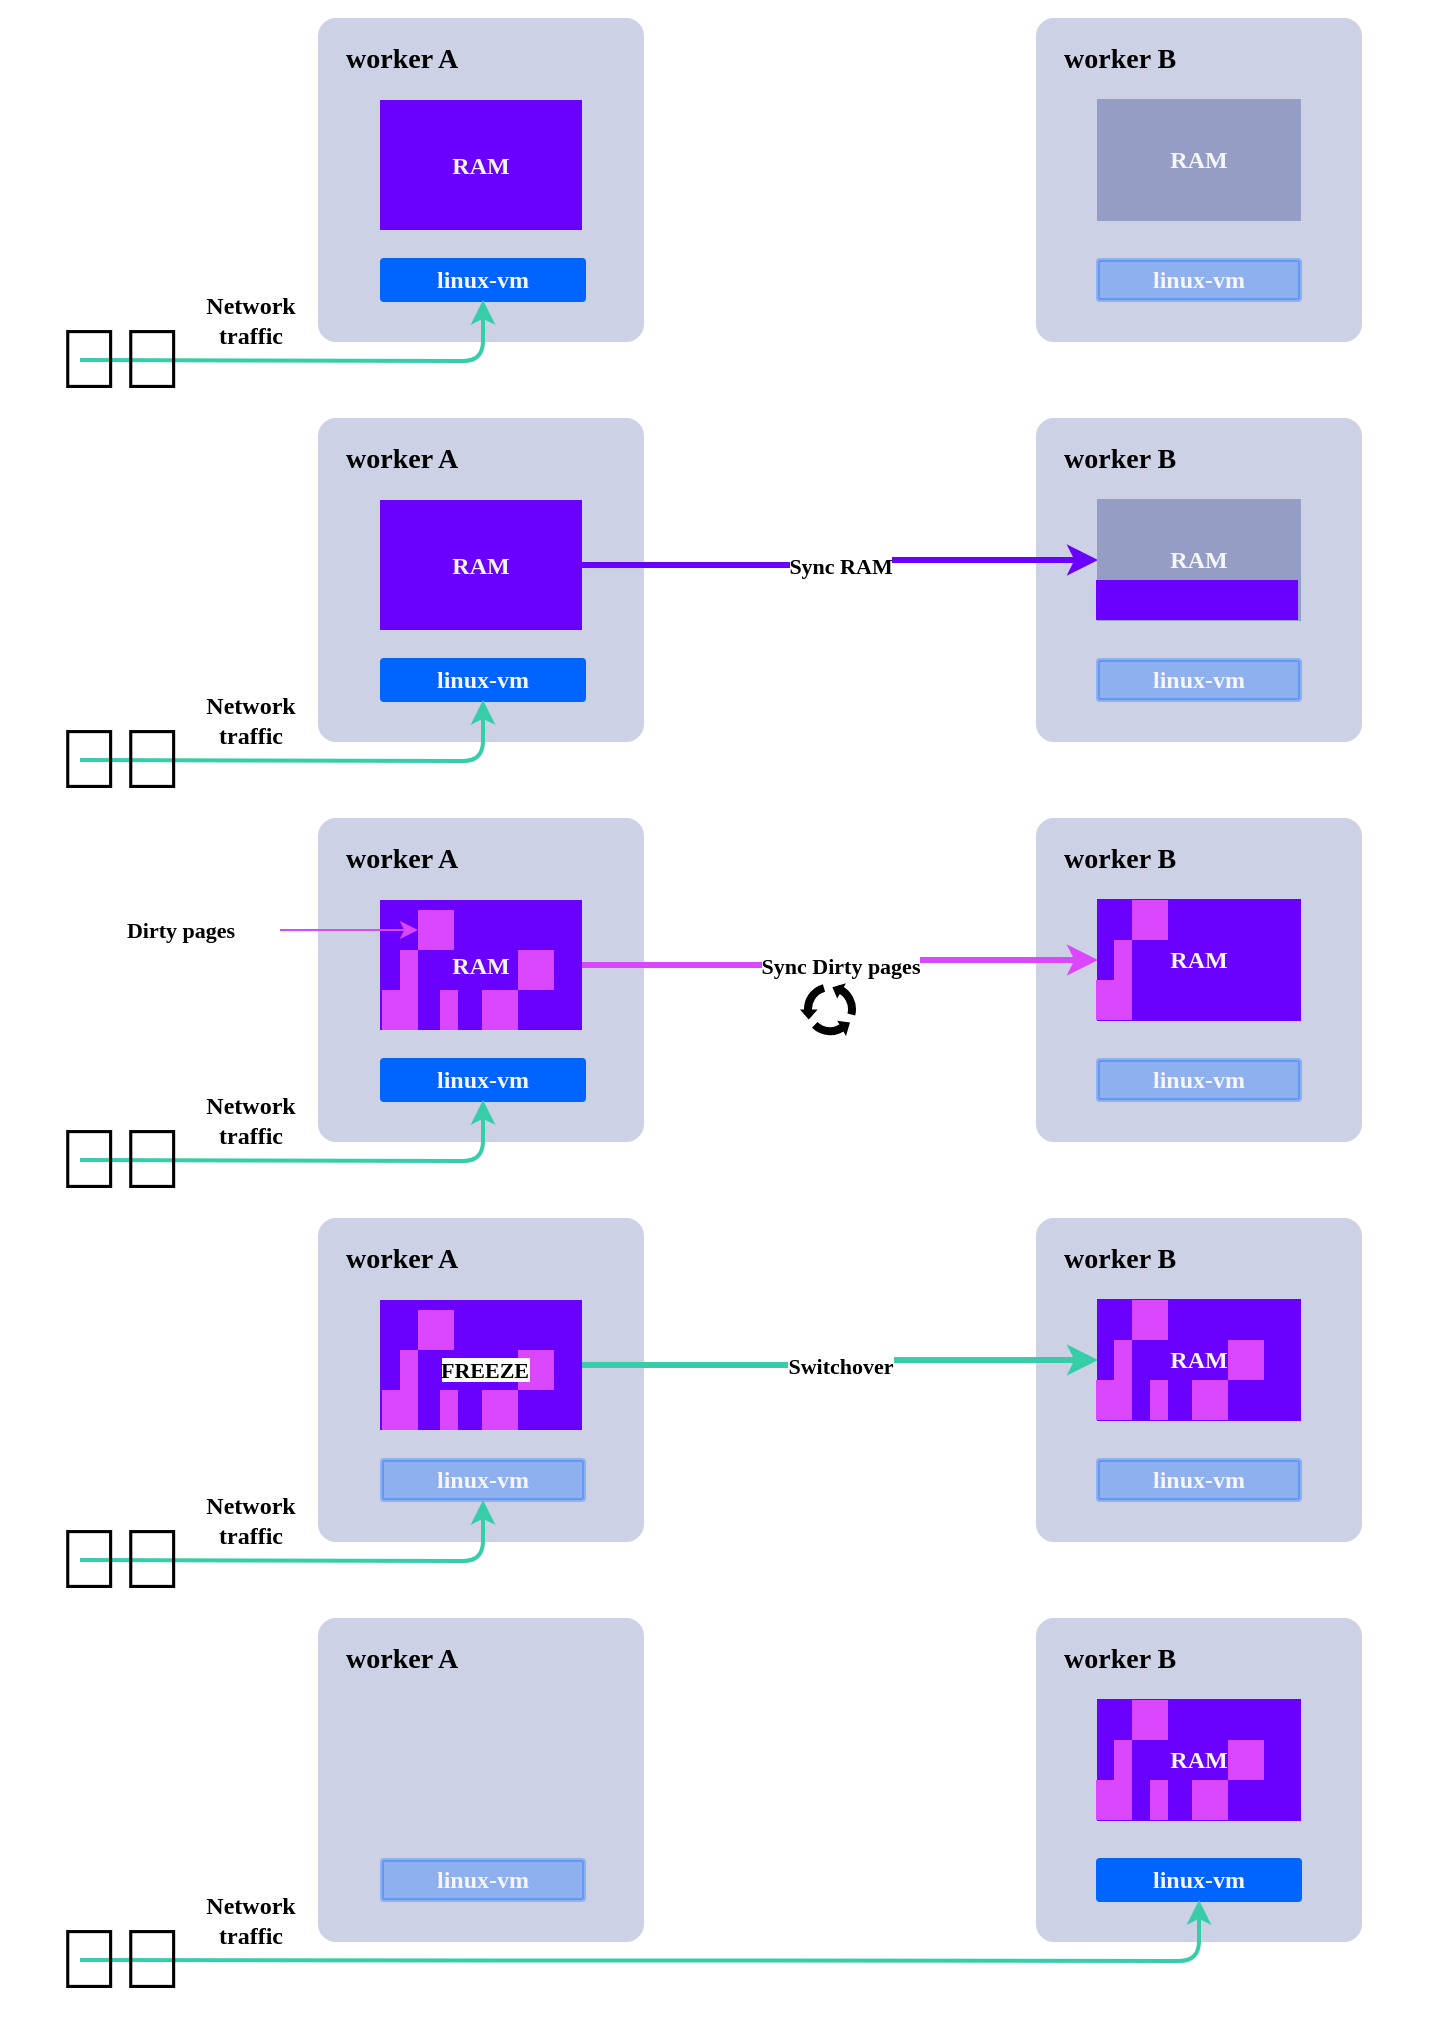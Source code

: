 <mxfile>
    <diagram id="6EXt89o7fHejoy0miyVt" name="Page-1">
        <mxGraphModel dx="927" dy="808" grid="1" gridSize="10" guides="1" tooltips="1" connect="1" arrows="1" fold="1" page="1" pageScale="1" pageWidth="850" pageHeight="1100" math="0" shadow="0">
            <root>
                <mxCell id="0"/>
                <mxCell id="1" parent="0"/>
                <mxCell id="304" value="" style="rounded=0;whiteSpace=wrap;html=1;fontFamily=JetBrains Mono;fontSource=https%3A%2F%2Ffonts.googleapis.com%2Fcss%3Ffamily%3DJetBrains%2BMono;strokeColor=none;" parent="1" vertex="1">
                    <mxGeometry x="80" y="190" width="720" height="1010" as="geometry"/>
                </mxCell>
                <mxCell id="117" value="" style="rounded=1;whiteSpace=wrap;html=1;arcSize=5;strokeWidth=2;fontFamily=JetBrains Mono;fontSource=https%3A%2F%2Ffonts.googleapis.com%2Fcss%3Ffamily%3DJetBrains%2BMono;fillColor=#cdd1e6;strokeColor=#cdd1e6;fontStyle=1" parent="1" vertex="1">
                    <mxGeometry x="240" y="400" width="161" height="160" as="geometry"/>
                </mxCell>
                <mxCell id="118" value="worker A" style="text;html=1;align=left;verticalAlign=middle;whiteSpace=wrap;rounded=0;strokeWidth=2;fontFamily=JetBrains Mono;fontSource=https%3A%2F%2Ffonts.googleapis.com%2Fcss%3Ffamily%3DJetBrains%2BMono;fontSize=14;fontStyle=1;fontColor=default;" parent="1" vertex="1">
                    <mxGeometry x="250.5" y="410" width="79.5" height="20" as="geometry"/>
                </mxCell>
                <mxCell id="120" value="" style="rounded=1;whiteSpace=wrap;html=1;arcSize=5;strokeWidth=2;fontFamily=JetBrains Mono;fontSource=https%3A%2F%2Ffonts.googleapis.com%2Fcss%3Ffamily%3DJetBrains%2BMono;fillColor=#cdd1e6;strokeColor=#cdd1e6;fontStyle=1" parent="1" vertex="1">
                    <mxGeometry x="599" y="400" width="161" height="160" as="geometry"/>
                </mxCell>
                <mxCell id="121" value="worker B" style="text;html=1;align=left;verticalAlign=middle;whiteSpace=wrap;rounded=0;strokeWidth=2;fontFamily=JetBrains Mono;fontSource=https%3A%2F%2Ffonts.googleapis.com%2Fcss%3Ffamily%3DJetBrains%2BMono;fontSize=14;fontStyle=1;fontColor=default;" parent="1" vertex="1">
                    <mxGeometry x="610" y="410" width="70" height="20" as="geometry"/>
                </mxCell>
                <mxCell id="126" style="edgeStyle=orthogonalEdgeStyle;html=1;strokeWidth=3;fillColor=#6a01ff;entryX=0;entryY=0.5;entryDx=0;entryDy=0;fontFamily=JetBrains Mono;fontSource=https%3A%2F%2Ffonts.googleapis.com%2Fcss%3Ffamily%3DJetBrains%2BMono;fontStyle=1;strokeColor=#6a01ff;" parent="1" source="139" target="140" edge="1">
                    <mxGeometry relative="1" as="geometry">
                        <mxPoint x="630" y="515" as="targetPoint"/>
                    </mxGeometry>
                </mxCell>
                <mxCell id="154" value="Sync RAM" style="edgeLabel;html=1;align=center;verticalAlign=middle;resizable=0;points=[];fontFamily=JetBrains Mono;fontColor=none;fontStyle=1" parent="126" vertex="1" connectable="0">
                    <mxGeometry x="-0.1" relative="1" as="geometry">
                        <mxPoint x="12" as="offset"/>
                    </mxGeometry>
                </mxCell>
                <mxCell id="123" value="linux-vm" style="rounded=1;whiteSpace=wrap;html=1;arcSize=5;strokeWidth=2;fontFamily=JetBrains Mono;fontSource=https%3A%2F%2Ffonts.googleapis.com%2Fcss%3Ffamily%3DJetBrains%2BMono;fillColor=#0064ff;fontColor=#f5f5fb;strokeColor=#0064ff;fontStyle=1" parent="1" vertex="1">
                    <mxGeometry x="271" y="520" width="101" height="20" as="geometry"/>
                </mxCell>
                <mxCell id="125" value="linux-vm" style="rounded=1;whiteSpace=wrap;html=1;arcSize=5;strokeWidth=2;fontFamily=JetBrains Mono;fontSource=https%3A%2F%2Ffonts.googleapis.com%2Fcss%3Ffamily%3DJetBrains%2BMono;fillColor=#0064ff;fontColor=#f5f5fb;strokeColor=#0064ff;opacity=30;fontStyle=1" parent="1" vertex="1">
                    <mxGeometry x="629" y="520" width="101" height="20" as="geometry"/>
                </mxCell>
                <mxCell id="139" value="RAM" style="rounded=0;whiteSpace=wrap;html=1;fillColor=#6a01ff;fontColor=#f5f5fb;strokeColor=none;fontFamily=JetBrains Mono;fontSource=https%3A%2F%2Ffonts.googleapis.com%2Fcss%3Ffamily%3DJetBrains%2BMono;fontStyle=1" parent="1" vertex="1">
                    <mxGeometry x="270" y="440" width="101" height="65" as="geometry"/>
                </mxCell>
                <mxCell id="140" value="RAM" style="rounded=0;whiteSpace=wrap;html=1;fillColor=#969dc4;fontColor=#f5f5fb;fontFamily=JetBrains Mono;fontSource=https%3A%2F%2Ffonts.googleapis.com%2Fcss%3Ffamily%3DJetBrains%2BMono;fontStyle=1;strokeColor=#969dc4;" parent="1" vertex="1">
                    <mxGeometry x="629" y="440" width="101" height="60" as="geometry"/>
                </mxCell>
                <mxCell id="173" value="" style="rounded=0;whiteSpace=wrap;html=1;fillColor=#6a01ff;fontColor=#f5f5fb;strokeColor=none;fontFamily=JetBrains Mono;fontSource=https%3A%2F%2Ffonts.googleapis.com%2Fcss%3Ffamily%3DJetBrains%2BMono;fontStyle=1" parent="1" vertex="1">
                    <mxGeometry x="628" y="480" width="101" height="20" as="geometry"/>
                </mxCell>
                <mxCell id="177" style="edgeStyle=orthogonalEdgeStyle;html=1;entryX=0.5;entryY=1;entryDx=0;entryDy=0;strokeWidth=2;fillColor=#38cda9;strokeColor=#38cda9;" parent="1" target="123" edge="1">
                    <mxGeometry relative="1" as="geometry">
                        <mxPoint x="120" y="570" as="sourcePoint"/>
                    </mxGeometry>
                </mxCell>
                <mxCell id="179" value="Network &lt;br&gt;traffic" style="text;html=1;align=center;verticalAlign=middle;resizable=0;points=[];autosize=1;strokeColor=none;fillColor=none;fontFamily=JetBrains Mono;fontSource=https%3A%2F%2Ffonts.googleapis.com%2Fcss%3Ffamily%3DJetBrains%2BMono;fontStyle=1" parent="1" vertex="1">
                    <mxGeometry x="170" y="530" width="70" height="40" as="geometry"/>
                </mxCell>
                <mxCell id="182" value="&lt;font style=&quot;font-size: 42px;&quot;&gt;🧑‍💻&lt;/font&gt;" style="text;html=1;align=center;verticalAlign=middle;resizable=0;points=[];autosize=1;strokeColor=none;fillColor=none;fontStyle=1" parent="1" vertex="1">
                    <mxGeometry x="100" y="540" width="80" height="60" as="geometry"/>
                </mxCell>
                <mxCell id="183" value="" style="rounded=1;whiteSpace=wrap;html=1;arcSize=5;strokeWidth=2;fontFamily=JetBrains Mono;fontSource=https%3A%2F%2Ffonts.googleapis.com%2Fcss%3Ffamily%3DJetBrains%2BMono;fillColor=#cdd1e6;strokeColor=#cdd1e6;fontStyle=1" parent="1" vertex="1">
                    <mxGeometry x="240" y="600" width="161" height="160" as="geometry"/>
                </mxCell>
                <mxCell id="184" value="worker A" style="text;html=1;align=left;verticalAlign=middle;whiteSpace=wrap;rounded=0;strokeWidth=2;fontFamily=JetBrains Mono;fontSource=https%3A%2F%2Ffonts.googleapis.com%2Fcss%3Ffamily%3DJetBrains%2BMono;fontSize=14;fontStyle=1;fontColor=default;" parent="1" vertex="1">
                    <mxGeometry x="250.5" y="610" width="79.5" height="20" as="geometry"/>
                </mxCell>
                <mxCell id="185" value="" style="rounded=1;whiteSpace=wrap;html=1;arcSize=5;strokeWidth=2;fontFamily=JetBrains Mono;fontSource=https%3A%2F%2Ffonts.googleapis.com%2Fcss%3Ffamily%3DJetBrains%2BMono;fillColor=#cdd1e6;strokeColor=#cdd1e6;fontStyle=1" parent="1" vertex="1">
                    <mxGeometry x="599" y="600" width="161" height="160" as="geometry"/>
                </mxCell>
                <mxCell id="186" value="worker B" style="text;html=1;align=left;verticalAlign=middle;whiteSpace=wrap;rounded=0;strokeWidth=2;fontFamily=JetBrains Mono;fontSource=https%3A%2F%2Ffonts.googleapis.com%2Fcss%3Ffamily%3DJetBrains%2BMono;fontSize=14;fontStyle=1;fontColor=default;" parent="1" vertex="1">
                    <mxGeometry x="610" y="610" width="70" height="20" as="geometry"/>
                </mxCell>
                <mxCell id="187" style="edgeStyle=orthogonalEdgeStyle;html=1;strokeWidth=3;fillColor=#da47ff;entryX=0;entryY=0.5;entryDx=0;entryDy=0;fontFamily=JetBrains Mono;fontSource=https%3A%2F%2Ffonts.googleapis.com%2Fcss%3Ffamily%3DJetBrains%2BMono;fontStyle=1;strokeColor=#da47ff;" parent="1" source="191" target="192" edge="1">
                    <mxGeometry relative="1" as="geometry">
                        <mxPoint x="630" y="715" as="targetPoint"/>
                    </mxGeometry>
                </mxCell>
                <mxCell id="188" value="Sync Dirty pages" style="edgeLabel;html=1;align=center;verticalAlign=middle;resizable=0;points=[];fontFamily=JetBrains Mono;fontColor=none;fontStyle=1" parent="187" vertex="1" connectable="0">
                    <mxGeometry x="-0.1" relative="1" as="geometry">
                        <mxPoint x="12" as="offset"/>
                    </mxGeometry>
                </mxCell>
                <mxCell id="189" value="linux-vm" style="rounded=1;whiteSpace=wrap;html=1;arcSize=5;strokeWidth=2;fontFamily=JetBrains Mono;fontSource=https%3A%2F%2Ffonts.googleapis.com%2Fcss%3Ffamily%3DJetBrains%2BMono;fillColor=#0064ff;fontColor=#f5f5fb;strokeColor=#0064ff;fontStyle=1" parent="1" vertex="1">
                    <mxGeometry x="271" y="720" width="101" height="20" as="geometry"/>
                </mxCell>
                <mxCell id="190" value="linux-vm" style="rounded=1;whiteSpace=wrap;html=1;arcSize=5;strokeWidth=2;fontFamily=JetBrains Mono;fontSource=https%3A%2F%2Ffonts.googleapis.com%2Fcss%3Ffamily%3DJetBrains%2BMono;fillColor=#0064ff;fontColor=#f5f5fb;strokeColor=#0064ff;opacity=30;fontStyle=1" parent="1" vertex="1">
                    <mxGeometry x="629" y="720" width="101" height="20" as="geometry"/>
                </mxCell>
                <mxCell id="191" value="RAM" style="rounded=0;whiteSpace=wrap;html=1;fillColor=#6a01ff;fontColor=#f5f5fb;strokeColor=none;fontFamily=JetBrains Mono;fontSource=https%3A%2F%2Ffonts.googleapis.com%2Fcss%3Ffamily%3DJetBrains%2BMono;fontStyle=1" parent="1" vertex="1">
                    <mxGeometry x="270" y="640" width="101" height="65" as="geometry"/>
                </mxCell>
                <mxCell id="192" value="RAM" style="rounded=0;whiteSpace=wrap;html=1;fillColor=#6a01ff;fontColor=#f5f5fb;fontFamily=JetBrains Mono;fontSource=https%3A%2F%2Ffonts.googleapis.com%2Fcss%3Ffamily%3DJetBrains%2BMono;fontStyle=1;strokeColor=#6a01ff;" parent="1" vertex="1">
                    <mxGeometry x="629" y="640" width="101" height="60" as="geometry"/>
                </mxCell>
                <mxCell id="194" style="edgeStyle=orthogonalEdgeStyle;html=1;entryX=0.5;entryY=1;entryDx=0;entryDy=0;strokeWidth=2;fillColor=#38cda9;strokeColor=#38cda9;" parent="1" target="189" edge="1">
                    <mxGeometry relative="1" as="geometry">
                        <mxPoint x="120" y="770" as="sourcePoint"/>
                    </mxGeometry>
                </mxCell>
                <mxCell id="195" value="Network &lt;br&gt;traffic" style="text;html=1;align=center;verticalAlign=middle;resizable=0;points=[];autosize=1;strokeColor=none;fillColor=none;fontFamily=JetBrains Mono;fontSource=https%3A%2F%2Ffonts.googleapis.com%2Fcss%3Ffamily%3DJetBrains%2BMono;fontStyle=1" parent="1" vertex="1">
                    <mxGeometry x="170" y="730" width="70" height="40" as="geometry"/>
                </mxCell>
                <mxCell id="196" value="&lt;font style=&quot;font-size: 42px;&quot;&gt;🧑‍💻&lt;/font&gt;" style="text;html=1;align=center;verticalAlign=middle;resizable=0;points=[];autosize=1;strokeColor=none;fillColor=none;fontStyle=1" parent="1" vertex="1">
                    <mxGeometry x="100" y="740" width="80" height="60" as="geometry"/>
                </mxCell>
                <mxCell id="205" value="" style="rounded=0;whiteSpace=wrap;html=1;fillColor=#da47ff;fontColor=#f5f5fb;strokeColor=none;fontFamily=JetBrains Mono;fontSource=https%3A%2F%2Ffonts.googleapis.com%2Fcss%3Ffamily%3DJetBrains%2BMono;fontStyle=1" parent="1" vertex="1">
                    <mxGeometry x="271" y="685" width="9" height="20" as="geometry"/>
                </mxCell>
                <mxCell id="206" value="" style="rounded=0;whiteSpace=wrap;html=1;fillColor=#da47ff;fontColor=#f5f5fb;strokeColor=none;fontFamily=JetBrains Mono;fontSource=https%3A%2F%2Ffonts.googleapis.com%2Fcss%3Ffamily%3DJetBrains%2BMono;fontStyle=1" parent="1" vertex="1">
                    <mxGeometry x="280" y="685" width="9" height="20" as="geometry"/>
                </mxCell>
                <mxCell id="207" value="" style="rounded=0;whiteSpace=wrap;html=1;fillColor=#da47ff;fontColor=#f5f5fb;strokeColor=none;fontFamily=JetBrains Mono;fontSource=https%3A%2F%2Ffonts.googleapis.com%2Fcss%3Ffamily%3DJetBrains%2BMono;fontStyle=1" parent="1" vertex="1">
                    <mxGeometry x="300" y="685" width="9" height="20" as="geometry"/>
                </mxCell>
                <mxCell id="208" value="" style="rounded=0;whiteSpace=wrap;html=1;fillColor=#da47ff;fontColor=#f5f5fb;strokeColor=none;fontFamily=JetBrains Mono;fontSource=https%3A%2F%2Ffonts.googleapis.com%2Fcss%3Ffamily%3DJetBrains%2BMono;fontStyle=1" parent="1" vertex="1">
                    <mxGeometry x="321" y="685" width="9" height="20" as="geometry"/>
                </mxCell>
                <mxCell id="209" value="" style="rounded=0;whiteSpace=wrap;html=1;fillColor=#da47ff;fontColor=#f5f5fb;strokeColor=none;fontFamily=JetBrains Mono;fontSource=https%3A%2F%2Ffonts.googleapis.com%2Fcss%3Ffamily%3DJetBrains%2BMono;fontStyle=1" parent="1" vertex="1">
                    <mxGeometry x="330" y="685" width="9" height="20" as="geometry"/>
                </mxCell>
                <mxCell id="210" value="" style="rounded=0;whiteSpace=wrap;html=1;fillColor=#da47ff;fontColor=#f5f5fb;strokeColor=none;fontFamily=JetBrains Mono;fontSource=https%3A%2F%2Ffonts.googleapis.com%2Fcss%3Ffamily%3DJetBrains%2BMono;fontStyle=1" parent="1" vertex="1">
                    <mxGeometry x="339" y="665" width="9" height="20" as="geometry"/>
                </mxCell>
                <mxCell id="211" value="" style="rounded=0;whiteSpace=wrap;html=1;fillColor=#da47ff;fontColor=#f5f5fb;strokeColor=none;fontFamily=JetBrains Mono;fontSource=https%3A%2F%2Ffonts.googleapis.com%2Fcss%3Ffamily%3DJetBrains%2BMono;fontStyle=1" parent="1" vertex="1">
                    <mxGeometry x="348" y="665" width="9" height="20" as="geometry"/>
                </mxCell>
                <mxCell id="212" value="" style="rounded=0;whiteSpace=wrap;html=1;fillColor=#da47ff;fontColor=#f5f5fb;strokeColor=none;fontFamily=JetBrains Mono;fontSource=https%3A%2F%2Ffonts.googleapis.com%2Fcss%3Ffamily%3DJetBrains%2BMono;fontStyle=1" parent="1" vertex="1">
                    <mxGeometry x="280" y="665" width="9" height="20" as="geometry"/>
                </mxCell>
                <mxCell id="213" value="" style="rounded=0;whiteSpace=wrap;html=1;fillColor=#da47ff;fontColor=#f5f5fb;strokeColor=none;fontFamily=JetBrains Mono;fontSource=https%3A%2F%2Ffonts.googleapis.com%2Fcss%3Ffamily%3DJetBrains%2BMono;fontStyle=1" parent="1" vertex="1">
                    <mxGeometry x="289" y="645" width="9" height="20" as="geometry"/>
                </mxCell>
                <mxCell id="214" value="" style="rounded=0;whiteSpace=wrap;html=1;fillColor=#da47ff;fontColor=#f5f5fb;strokeColor=none;fontFamily=JetBrains Mono;fontSource=https%3A%2F%2Ffonts.googleapis.com%2Fcss%3Ffamily%3DJetBrains%2BMono;fontStyle=1" parent="1" vertex="1">
                    <mxGeometry x="298" y="645" width="9" height="20" as="geometry"/>
                </mxCell>
                <mxCell id="215" value="" style="rounded=0;whiteSpace=wrap;html=1;fillColor=#da47ff;fontColor=#f5f5fb;strokeColor=none;fontFamily=JetBrains Mono;fontSource=https%3A%2F%2Ffonts.googleapis.com%2Fcss%3Ffamily%3DJetBrains%2BMono;fontStyle=1" parent="1" vertex="1">
                    <mxGeometry x="628" y="680" width="9" height="20" as="geometry"/>
                </mxCell>
                <mxCell id="216" value="" style="rounded=0;whiteSpace=wrap;html=1;fillColor=#da47ff;fontColor=#f5f5fb;strokeColor=none;fontFamily=JetBrains Mono;fontSource=https%3A%2F%2Ffonts.googleapis.com%2Fcss%3Ffamily%3DJetBrains%2BMono;fontStyle=1" parent="1" vertex="1">
                    <mxGeometry x="637" y="680" width="9" height="20" as="geometry"/>
                </mxCell>
                <mxCell id="217" value="" style="rounded=0;whiteSpace=wrap;html=1;fillColor=#da47ff;fontColor=#f5f5fb;strokeColor=none;fontFamily=JetBrains Mono;fontSource=https%3A%2F%2Ffonts.googleapis.com%2Fcss%3Ffamily%3DJetBrains%2BMono;fontStyle=1" parent="1" vertex="1">
                    <mxGeometry x="637" y="660" width="9" height="20" as="geometry"/>
                </mxCell>
                <mxCell id="218" value="" style="rounded=0;whiteSpace=wrap;html=1;fillColor=#da47ff;fontColor=#f5f5fb;strokeColor=none;fontFamily=JetBrains Mono;fontSource=https%3A%2F%2Ffonts.googleapis.com%2Fcss%3Ffamily%3DJetBrains%2BMono;fontStyle=1" parent="1" vertex="1">
                    <mxGeometry x="646" y="640" width="9" height="20" as="geometry"/>
                </mxCell>
                <mxCell id="219" value="" style="rounded=0;whiteSpace=wrap;html=1;fillColor=#da47ff;fontColor=#f5f5fb;strokeColor=none;fontFamily=JetBrains Mono;fontSource=https%3A%2F%2Ffonts.googleapis.com%2Fcss%3Ffamily%3DJetBrains%2BMono;fontStyle=1" parent="1" vertex="1">
                    <mxGeometry x="655" y="640" width="9" height="20" as="geometry"/>
                </mxCell>
                <mxCell id="220" value="" style="shape=image;verticalLabelPosition=bottom;labelBackgroundColor=default;verticalAlign=top;aspect=fixed;imageAspect=0;image=data:image/svg+xml,PHN2ZyB4bWxucz0iaHR0cDovL3d3dy53My5vcmcvMjAwMC9zdmciIGhlaWdodD0iMTUiIHdpZHRoPSIxNSIgdmlld0JveD0iMCAwIDE1IDE1Ij4KPHBhdGggZD0ibTYsMmE1LjUsNS41IDAgMSwwIDMsMCIgc3Ryb2tlLWRhc2hhcnJheT0iOCwzLjUiIHN0cm9rZS13aWR0aD0iMiIgc3Ryb2tlPSIjMDAwIiBmaWxsPSJub25lIi8+CjxwYXRoIGQ9Im0wLDcuNGg0LjRsLTIuMiwyLjVNOS4zLDQuNmwyLjItMy44LTMuNCwxTTkuMywxMC4ybDIuMiwzLjggMS0zLjQiLz4KPC9zdmc+;fontFamily=JetBrains Mono;fontSource=https%3A%2F%2Ffonts.googleapis.com%2Fcss%3Ffamily%3DJetBrains%2BMono;" parent="1" vertex="1">
                    <mxGeometry x="480" y="680" width="30" height="30" as="geometry"/>
                </mxCell>
                <mxCell id="221" value="" style="rounded=1;whiteSpace=wrap;html=1;arcSize=5;strokeWidth=2;fontFamily=JetBrains Mono;fontSource=https%3A%2F%2Ffonts.googleapis.com%2Fcss%3Ffamily%3DJetBrains%2BMono;fillColor=#cdd1e6;strokeColor=#cdd1e6;fontStyle=1" parent="1" vertex="1">
                    <mxGeometry x="240" y="200" width="161" height="160" as="geometry"/>
                </mxCell>
                <mxCell id="222" value="worker A" style="text;html=1;align=left;verticalAlign=middle;whiteSpace=wrap;rounded=0;strokeWidth=2;fontFamily=JetBrains Mono;fontSource=https%3A%2F%2Ffonts.googleapis.com%2Fcss%3Ffamily%3DJetBrains%2BMono;fontSize=14;fontStyle=1;fontColor=default;" parent="1" vertex="1">
                    <mxGeometry x="250.5" y="210" width="79.5" height="20" as="geometry"/>
                </mxCell>
                <mxCell id="223" value="" style="rounded=1;whiteSpace=wrap;html=1;arcSize=5;strokeWidth=2;fontFamily=JetBrains Mono;fontSource=https%3A%2F%2Ffonts.googleapis.com%2Fcss%3Ffamily%3DJetBrains%2BMono;fillColor=#cdd1e6;strokeColor=#cdd1e6;fontStyle=1" parent="1" vertex="1">
                    <mxGeometry x="599" y="200" width="161" height="160" as="geometry"/>
                </mxCell>
                <mxCell id="224" value="worker B" style="text;html=1;align=left;verticalAlign=middle;whiteSpace=wrap;rounded=0;strokeWidth=2;fontFamily=JetBrains Mono;fontSource=https%3A%2F%2Ffonts.googleapis.com%2Fcss%3Ffamily%3DJetBrains%2BMono;fontSize=14;fontStyle=1;fontColor=default;" parent="1" vertex="1">
                    <mxGeometry x="610" y="210" width="70" height="20" as="geometry"/>
                </mxCell>
                <mxCell id="227" value="linux-vm" style="rounded=1;whiteSpace=wrap;html=1;arcSize=5;strokeWidth=2;fontFamily=JetBrains Mono;fontSource=https%3A%2F%2Ffonts.googleapis.com%2Fcss%3Ffamily%3DJetBrains%2BMono;fillColor=#0064ff;fontColor=#f5f5fb;strokeColor=#0064ff;fontStyle=1" parent="1" vertex="1">
                    <mxGeometry x="271" y="320" width="101" height="20" as="geometry"/>
                </mxCell>
                <mxCell id="228" value="linux-vm" style="rounded=1;whiteSpace=wrap;html=1;arcSize=5;strokeWidth=2;fontFamily=JetBrains Mono;fontSource=https%3A%2F%2Ffonts.googleapis.com%2Fcss%3Ffamily%3DJetBrains%2BMono;fillColor=#0064ff;fontColor=#f5f5fb;strokeColor=#0064ff;opacity=30;fontStyle=1" parent="1" vertex="1">
                    <mxGeometry x="629" y="320" width="101" height="20" as="geometry"/>
                </mxCell>
                <mxCell id="229" value="RAM" style="rounded=0;whiteSpace=wrap;html=1;fillColor=#6a01ff;fontColor=#f5f5fb;strokeColor=none;fontFamily=JetBrains Mono;fontSource=https%3A%2F%2Ffonts.googleapis.com%2Fcss%3Ffamily%3DJetBrains%2BMono;fontStyle=1" parent="1" vertex="1">
                    <mxGeometry x="270" y="240" width="101" height="65" as="geometry"/>
                </mxCell>
                <mxCell id="230" value="RAM" style="rounded=0;whiteSpace=wrap;html=1;fillColor=#969dc4;fontColor=#f5f5fb;fontFamily=JetBrains Mono;fontSource=https%3A%2F%2Ffonts.googleapis.com%2Fcss%3Ffamily%3DJetBrains%2BMono;fontStyle=1;strokeColor=#969dc4;" parent="1" vertex="1">
                    <mxGeometry x="629" y="240" width="101" height="60" as="geometry"/>
                </mxCell>
                <mxCell id="232" style="edgeStyle=orthogonalEdgeStyle;html=1;entryX=0.5;entryY=1;entryDx=0;entryDy=0;strokeWidth=2;fillColor=#38cda9;strokeColor=#38cda9;" parent="1" target="227" edge="1">
                    <mxGeometry relative="1" as="geometry">
                        <mxPoint x="120" y="370" as="sourcePoint"/>
                    </mxGeometry>
                </mxCell>
                <mxCell id="233" value="Network &lt;br&gt;traffic" style="text;html=1;align=center;verticalAlign=middle;resizable=0;points=[];autosize=1;strokeColor=none;fillColor=none;fontFamily=JetBrains Mono;fontSource=https%3A%2F%2Ffonts.googleapis.com%2Fcss%3Ffamily%3DJetBrains%2BMono;fontStyle=1" parent="1" vertex="1">
                    <mxGeometry x="170" y="330" width="70" height="40" as="geometry"/>
                </mxCell>
                <mxCell id="234" value="&lt;font style=&quot;font-size: 42px;&quot;&gt;🧑‍💻&lt;/font&gt;" style="text;html=1;align=center;verticalAlign=middle;resizable=0;points=[];autosize=1;strokeColor=none;fillColor=none;fontStyle=1" parent="1" vertex="1">
                    <mxGeometry x="100" y="340" width="80" height="60" as="geometry"/>
                </mxCell>
                <mxCell id="235" value="" style="rounded=1;whiteSpace=wrap;html=1;arcSize=5;strokeWidth=2;fontFamily=JetBrains Mono;fontSource=https%3A%2F%2Ffonts.googleapis.com%2Fcss%3Ffamily%3DJetBrains%2BMono;fillColor=#cdd1e6;strokeColor=#cdd1e6;fontStyle=1" parent="1" vertex="1">
                    <mxGeometry x="240" y="800" width="161" height="160" as="geometry"/>
                </mxCell>
                <mxCell id="236" value="worker A" style="text;html=1;align=left;verticalAlign=middle;whiteSpace=wrap;rounded=0;strokeWidth=2;fontFamily=JetBrains Mono;fontSource=https%3A%2F%2Ffonts.googleapis.com%2Fcss%3Ffamily%3DJetBrains%2BMono;fontSize=14;fontStyle=1;fontColor=default;" parent="1" vertex="1">
                    <mxGeometry x="250.5" y="810" width="79.5" height="20" as="geometry"/>
                </mxCell>
                <mxCell id="237" value="" style="rounded=1;whiteSpace=wrap;html=1;arcSize=5;strokeWidth=2;fontFamily=JetBrains Mono;fontSource=https%3A%2F%2Ffonts.googleapis.com%2Fcss%3Ffamily%3DJetBrains%2BMono;fillColor=#cdd1e6;strokeColor=#cdd1e6;fontStyle=1" parent="1" vertex="1">
                    <mxGeometry x="599" y="800" width="161" height="160" as="geometry"/>
                </mxCell>
                <mxCell id="238" value="worker B" style="text;html=1;align=left;verticalAlign=middle;whiteSpace=wrap;rounded=0;strokeWidth=2;fontFamily=JetBrains Mono;fontSource=https%3A%2F%2Ffonts.googleapis.com%2Fcss%3Ffamily%3DJetBrains%2BMono;fontSize=14;fontStyle=1;fontColor=default;" parent="1" vertex="1">
                    <mxGeometry x="610" y="810" width="70" height="20" as="geometry"/>
                </mxCell>
                <mxCell id="239" style="edgeStyle=orthogonalEdgeStyle;html=1;strokeWidth=3;fillColor=#38cda9;entryX=0;entryY=0.5;entryDx=0;entryDy=0;fontFamily=JetBrains Mono;fontSource=https%3A%2F%2Ffonts.googleapis.com%2Fcss%3Ffamily%3DJetBrains%2BMono;fontStyle=1;strokeColor=#38cda9;" parent="1" source="243" target="244" edge="1">
                    <mxGeometry relative="1" as="geometry">
                        <mxPoint x="630" y="915" as="targetPoint"/>
                    </mxGeometry>
                </mxCell>
                <mxCell id="240" value="Switchover" style="edgeLabel;html=1;align=center;verticalAlign=middle;resizable=0;points=[];fontFamily=JetBrains Mono;fontColor=none;fontStyle=1" parent="239" vertex="1" connectable="0">
                    <mxGeometry x="-0.1" relative="1" as="geometry">
                        <mxPoint x="12" as="offset"/>
                    </mxGeometry>
                </mxCell>
                <mxCell id="241" value="linux-vm" style="rounded=1;whiteSpace=wrap;html=1;arcSize=5;strokeWidth=2;fontFamily=JetBrains Mono;fontSource=https%3A%2F%2Ffonts.googleapis.com%2Fcss%3Ffamily%3DJetBrains%2BMono;fillColor=#0064ff;fontColor=#f5f5fb;strokeColor=#0064ff;fontStyle=1;opacity=30;" parent="1" vertex="1">
                    <mxGeometry x="271" y="920" width="101" height="20" as="geometry"/>
                </mxCell>
                <mxCell id="242" value="linux-vm" style="rounded=1;whiteSpace=wrap;html=1;arcSize=5;strokeWidth=2;fontFamily=JetBrains Mono;fontSource=https%3A%2F%2Ffonts.googleapis.com%2Fcss%3Ffamily%3DJetBrains%2BMono;fillColor=#0064ff;fontColor=#f5f5fb;strokeColor=#0064ff;opacity=30;fontStyle=1" parent="1" vertex="1">
                    <mxGeometry x="629" y="920" width="101" height="20" as="geometry"/>
                </mxCell>
                <mxCell id="243" value="RAM" style="rounded=0;whiteSpace=wrap;html=1;fillColor=#6a01ff;fontColor=#f5f5fb;strokeColor=none;fontFamily=JetBrains Mono;fontSource=https%3A%2F%2Ffonts.googleapis.com%2Fcss%3Ffamily%3DJetBrains%2BMono;fontStyle=1" parent="1" vertex="1">
                    <mxGeometry x="270" y="840" width="101" height="65" as="geometry"/>
                </mxCell>
                <mxCell id="244" value="RAM" style="rounded=0;whiteSpace=wrap;html=1;fillColor=#6a01ff;fontColor=#f5f5fb;fontFamily=JetBrains Mono;fontSource=https%3A%2F%2Ffonts.googleapis.com%2Fcss%3Ffamily%3DJetBrains%2BMono;fontStyle=1;strokeColor=#6a01ff;" parent="1" vertex="1">
                    <mxGeometry x="629" y="840" width="101" height="60" as="geometry"/>
                </mxCell>
                <mxCell id="245" style="edgeStyle=orthogonalEdgeStyle;html=1;entryX=0.5;entryY=1;entryDx=0;entryDy=0;strokeWidth=2;fillColor=#38cda9;strokeColor=#38cda9;" parent="1" target="241" edge="1">
                    <mxGeometry relative="1" as="geometry">
                        <mxPoint x="120" y="970" as="sourcePoint"/>
                    </mxGeometry>
                </mxCell>
                <mxCell id="246" value="Network &lt;br&gt;traffic" style="text;html=1;align=center;verticalAlign=middle;resizable=0;points=[];autosize=1;strokeColor=none;fillColor=none;fontFamily=JetBrains Mono;fontSource=https%3A%2F%2Ffonts.googleapis.com%2Fcss%3Ffamily%3DJetBrains%2BMono;fontStyle=1" parent="1" vertex="1">
                    <mxGeometry x="170" y="930" width="70" height="40" as="geometry"/>
                </mxCell>
                <mxCell id="247" value="&lt;font style=&quot;font-size: 42px;&quot;&gt;🧑‍💻&lt;/font&gt;" style="text;html=1;align=center;verticalAlign=middle;resizable=0;points=[];autosize=1;strokeColor=none;fillColor=none;fontStyle=1" parent="1" vertex="1">
                    <mxGeometry x="100" y="940" width="80" height="60" as="geometry"/>
                </mxCell>
                <mxCell id="248" value="" style="rounded=0;whiteSpace=wrap;html=1;fillColor=#da47ff;fontColor=#f5f5fb;strokeColor=none;fontFamily=JetBrains Mono;fontSource=https%3A%2F%2Ffonts.googleapis.com%2Fcss%3Ffamily%3DJetBrains%2BMono;fontStyle=1" parent="1" vertex="1">
                    <mxGeometry x="271" y="885" width="9" height="20" as="geometry"/>
                </mxCell>
                <mxCell id="249" value="" style="rounded=0;whiteSpace=wrap;html=1;fillColor=#da47ff;fontColor=#f5f5fb;strokeColor=none;fontFamily=JetBrains Mono;fontSource=https%3A%2F%2Ffonts.googleapis.com%2Fcss%3Ffamily%3DJetBrains%2BMono;fontStyle=1" parent="1" vertex="1">
                    <mxGeometry x="280" y="885" width="9" height="20" as="geometry"/>
                </mxCell>
                <mxCell id="250" value="" style="rounded=0;whiteSpace=wrap;html=1;fillColor=#da47ff;fontColor=#f5f5fb;strokeColor=none;fontFamily=JetBrains Mono;fontSource=https%3A%2F%2Ffonts.googleapis.com%2Fcss%3Ffamily%3DJetBrains%2BMono;fontStyle=1" parent="1" vertex="1">
                    <mxGeometry x="300" y="885" width="9" height="20" as="geometry"/>
                </mxCell>
                <mxCell id="251" value="" style="rounded=0;whiteSpace=wrap;html=1;fillColor=#da47ff;fontColor=#f5f5fb;strokeColor=none;fontFamily=JetBrains Mono;fontSource=https%3A%2F%2Ffonts.googleapis.com%2Fcss%3Ffamily%3DJetBrains%2BMono;fontStyle=1" parent="1" vertex="1">
                    <mxGeometry x="321" y="885" width="9" height="20" as="geometry"/>
                </mxCell>
                <mxCell id="252" value="" style="rounded=0;whiteSpace=wrap;html=1;fillColor=#da47ff;fontColor=#f5f5fb;strokeColor=none;fontFamily=JetBrains Mono;fontSource=https%3A%2F%2Ffonts.googleapis.com%2Fcss%3Ffamily%3DJetBrains%2BMono;fontStyle=1" parent="1" vertex="1">
                    <mxGeometry x="330" y="885" width="9" height="20" as="geometry"/>
                </mxCell>
                <mxCell id="253" value="" style="rounded=0;whiteSpace=wrap;html=1;fillColor=#da47ff;fontColor=#f5f5fb;strokeColor=none;fontFamily=JetBrains Mono;fontSource=https%3A%2F%2Ffonts.googleapis.com%2Fcss%3Ffamily%3DJetBrains%2BMono;fontStyle=1" parent="1" vertex="1">
                    <mxGeometry x="339" y="865" width="9" height="20" as="geometry"/>
                </mxCell>
                <mxCell id="254" value="" style="rounded=0;whiteSpace=wrap;html=1;fillColor=#da47ff;fontColor=#f5f5fb;strokeColor=none;fontFamily=JetBrains Mono;fontSource=https%3A%2F%2Ffonts.googleapis.com%2Fcss%3Ffamily%3DJetBrains%2BMono;fontStyle=1" parent="1" vertex="1">
                    <mxGeometry x="348" y="865" width="9" height="20" as="geometry"/>
                </mxCell>
                <mxCell id="255" value="" style="rounded=0;whiteSpace=wrap;html=1;fillColor=#da47ff;fontColor=#f5f5fb;strokeColor=none;fontFamily=JetBrains Mono;fontSource=https%3A%2F%2Ffonts.googleapis.com%2Fcss%3Ffamily%3DJetBrains%2BMono;fontStyle=1" parent="1" vertex="1">
                    <mxGeometry x="280" y="865" width="9" height="20" as="geometry"/>
                </mxCell>
                <mxCell id="256" value="" style="rounded=0;whiteSpace=wrap;html=1;fillColor=#da47ff;fontColor=#f5f5fb;strokeColor=none;fontFamily=JetBrains Mono;fontSource=https%3A%2F%2Ffonts.googleapis.com%2Fcss%3Ffamily%3DJetBrains%2BMono;fontStyle=1" parent="1" vertex="1">
                    <mxGeometry x="289" y="845" width="9" height="20" as="geometry"/>
                </mxCell>
                <mxCell id="257" value="" style="rounded=0;whiteSpace=wrap;html=1;fillColor=#da47ff;fontColor=#f5f5fb;strokeColor=none;fontFamily=JetBrains Mono;fontSource=https%3A%2F%2Ffonts.googleapis.com%2Fcss%3Ffamily%3DJetBrains%2BMono;fontStyle=1" parent="1" vertex="1">
                    <mxGeometry x="298" y="845" width="9" height="20" as="geometry"/>
                </mxCell>
                <mxCell id="258" value="" style="rounded=0;whiteSpace=wrap;html=1;fillColor=#da47ff;fontColor=#f5f5fb;strokeColor=none;fontFamily=JetBrains Mono;fontSource=https%3A%2F%2Ffonts.googleapis.com%2Fcss%3Ffamily%3DJetBrains%2BMono;fontStyle=1" parent="1" vertex="1">
                    <mxGeometry x="628" y="880" width="9" height="20" as="geometry"/>
                </mxCell>
                <mxCell id="259" value="" style="rounded=0;whiteSpace=wrap;html=1;fillColor=#da47ff;fontColor=#f5f5fb;strokeColor=none;fontFamily=JetBrains Mono;fontSource=https%3A%2F%2Ffonts.googleapis.com%2Fcss%3Ffamily%3DJetBrains%2BMono;fontStyle=1" parent="1" vertex="1">
                    <mxGeometry x="637" y="880" width="9" height="20" as="geometry"/>
                </mxCell>
                <mxCell id="260" value="" style="rounded=0;whiteSpace=wrap;html=1;fillColor=#da47ff;fontColor=#f5f5fb;strokeColor=none;fontFamily=JetBrains Mono;fontSource=https%3A%2F%2Ffonts.googleapis.com%2Fcss%3Ffamily%3DJetBrains%2BMono;fontStyle=1" parent="1" vertex="1">
                    <mxGeometry x="637" y="860" width="9" height="20" as="geometry"/>
                </mxCell>
                <mxCell id="261" value="" style="rounded=0;whiteSpace=wrap;html=1;fillColor=#da47ff;fontColor=#f5f5fb;strokeColor=none;fontFamily=JetBrains Mono;fontSource=https%3A%2F%2Ffonts.googleapis.com%2Fcss%3Ffamily%3DJetBrains%2BMono;fontStyle=1" parent="1" vertex="1">
                    <mxGeometry x="646" y="840" width="9" height="20" as="geometry"/>
                </mxCell>
                <mxCell id="262" value="" style="rounded=0;whiteSpace=wrap;html=1;fillColor=#da47ff;fontColor=#f5f5fb;strokeColor=none;fontFamily=JetBrains Mono;fontSource=https%3A%2F%2Ffonts.googleapis.com%2Fcss%3Ffamily%3DJetBrains%2BMono;fontStyle=1" parent="1" vertex="1">
                    <mxGeometry x="655" y="840" width="9" height="20" as="geometry"/>
                </mxCell>
                <mxCell id="266" value="" style="rounded=0;whiteSpace=wrap;html=1;fillColor=#da47ff;fontColor=#f5f5fb;strokeColor=none;fontFamily=JetBrains Mono;fontSource=https%3A%2F%2Ffonts.googleapis.com%2Fcss%3Ffamily%3DJetBrains%2BMono;fontStyle=1" parent="1" vertex="1">
                    <mxGeometry x="655" y="880" width="9" height="20" as="geometry"/>
                </mxCell>
                <mxCell id="267" value="" style="rounded=0;whiteSpace=wrap;html=1;fillColor=#da47ff;fontColor=#f5f5fb;strokeColor=none;fontFamily=JetBrains Mono;fontSource=https%3A%2F%2Ffonts.googleapis.com%2Fcss%3Ffamily%3DJetBrains%2BMono;fontStyle=1" parent="1" vertex="1">
                    <mxGeometry x="676" y="880" width="9" height="20" as="geometry"/>
                </mxCell>
                <mxCell id="268" value="" style="rounded=0;whiteSpace=wrap;html=1;fillColor=#da47ff;fontColor=#f5f5fb;strokeColor=none;fontFamily=JetBrains Mono;fontSource=https%3A%2F%2Ffonts.googleapis.com%2Fcss%3Ffamily%3DJetBrains%2BMono;fontStyle=1" parent="1" vertex="1">
                    <mxGeometry x="685" y="880" width="9" height="20" as="geometry"/>
                </mxCell>
                <mxCell id="269" value="" style="rounded=0;whiteSpace=wrap;html=1;fillColor=#da47ff;fontColor=#f5f5fb;strokeColor=none;fontFamily=JetBrains Mono;fontSource=https%3A%2F%2Ffonts.googleapis.com%2Fcss%3Ffamily%3DJetBrains%2BMono;fontStyle=1" parent="1" vertex="1">
                    <mxGeometry x="694" y="860" width="9" height="20" as="geometry"/>
                </mxCell>
                <mxCell id="270" value="" style="rounded=0;whiteSpace=wrap;html=1;fillColor=#da47ff;fontColor=#f5f5fb;strokeColor=none;fontFamily=JetBrains Mono;fontSource=https%3A%2F%2Ffonts.googleapis.com%2Fcss%3Ffamily%3DJetBrains%2BMono;fontStyle=1" parent="1" vertex="1">
                    <mxGeometry x="703" y="860" width="9" height="20" as="geometry"/>
                </mxCell>
                <mxCell id="271" value="" style="rounded=1;whiteSpace=wrap;html=1;arcSize=5;strokeWidth=2;fontFamily=JetBrains Mono;fontSource=https%3A%2F%2Ffonts.googleapis.com%2Fcss%3Ffamily%3DJetBrains%2BMono;fillColor=#cdd1e6;strokeColor=#cdd1e6;fontStyle=1" parent="1" vertex="1">
                    <mxGeometry x="240" y="1000" width="161" height="160" as="geometry"/>
                </mxCell>
                <mxCell id="272" value="worker A" style="text;html=1;align=left;verticalAlign=middle;whiteSpace=wrap;rounded=0;strokeWidth=2;fontFamily=JetBrains Mono;fontSource=https%3A%2F%2Ffonts.googleapis.com%2Fcss%3Ffamily%3DJetBrains%2BMono;fontSize=14;fontStyle=1;fontColor=default;" parent="1" vertex="1">
                    <mxGeometry x="250.5" y="1010" width="79.5" height="20" as="geometry"/>
                </mxCell>
                <mxCell id="273" value="" style="rounded=1;whiteSpace=wrap;html=1;arcSize=5;strokeWidth=2;fontFamily=JetBrains Mono;fontSource=https%3A%2F%2Ffonts.googleapis.com%2Fcss%3Ffamily%3DJetBrains%2BMono;fillColor=#cdd1e6;strokeColor=#cdd1e6;fontStyle=1" parent="1" vertex="1">
                    <mxGeometry x="599" y="1000" width="161" height="160" as="geometry"/>
                </mxCell>
                <mxCell id="274" value="worker B" style="text;html=1;align=left;verticalAlign=middle;whiteSpace=wrap;rounded=0;strokeWidth=2;fontFamily=JetBrains Mono;fontSource=https%3A%2F%2Ffonts.googleapis.com%2Fcss%3Ffamily%3DJetBrains%2BMono;fontSize=14;fontStyle=1;fontColor=default;" parent="1" vertex="1">
                    <mxGeometry x="610" y="1010" width="70" height="20" as="geometry"/>
                </mxCell>
                <mxCell id="277" value="linux-vm" style="rounded=1;whiteSpace=wrap;html=1;arcSize=5;strokeWidth=2;fontFamily=JetBrains Mono;fontSource=https%3A%2F%2Ffonts.googleapis.com%2Fcss%3Ffamily%3DJetBrains%2BMono;fillColor=#0064ff;fontColor=#f5f5fb;strokeColor=#0064ff;fontStyle=1;opacity=30;" parent="1" vertex="1">
                    <mxGeometry x="271" y="1120" width="101" height="20" as="geometry"/>
                </mxCell>
                <mxCell id="278" value="linux-vm" style="rounded=1;whiteSpace=wrap;html=1;arcSize=5;strokeWidth=2;fontFamily=JetBrains Mono;fontSource=https%3A%2F%2Ffonts.googleapis.com%2Fcss%3Ffamily%3DJetBrains%2BMono;fillColor=#0064ff;fontColor=#f5f5fb;strokeColor=#0064ff;fontStyle=1" parent="1" vertex="1">
                    <mxGeometry x="629" y="1120" width="101" height="20" as="geometry"/>
                </mxCell>
                <mxCell id="280" value="RAM" style="rounded=0;whiteSpace=wrap;html=1;fillColor=#6a01ff;fontColor=#f5f5fb;fontFamily=JetBrains Mono;fontSource=https%3A%2F%2Ffonts.googleapis.com%2Fcss%3Ffamily%3DJetBrains%2BMono;fontStyle=1;strokeColor=#6a01ff;" parent="1" vertex="1">
                    <mxGeometry x="629" y="1040" width="101" height="60" as="geometry"/>
                </mxCell>
                <mxCell id="281" style="edgeStyle=orthogonalEdgeStyle;html=1;entryX=0.5;entryY=1;entryDx=0;entryDy=0;strokeWidth=2;fillColor=#38cda9;strokeColor=#38cda9;" parent="1" target="278" edge="1">
                    <mxGeometry relative="1" as="geometry">
                        <mxPoint x="120" y="1170" as="sourcePoint"/>
                    </mxGeometry>
                </mxCell>
                <mxCell id="282" value="Network &lt;br&gt;traffic" style="text;html=1;align=center;verticalAlign=middle;resizable=0;points=[];autosize=1;strokeColor=none;fillColor=none;fontFamily=JetBrains Mono;fontSource=https%3A%2F%2Ffonts.googleapis.com%2Fcss%3Ffamily%3DJetBrains%2BMono;fontStyle=1" parent="1" vertex="1">
                    <mxGeometry x="170" y="1130" width="70" height="40" as="geometry"/>
                </mxCell>
                <mxCell id="283" value="&lt;font style=&quot;font-size: 42px;&quot;&gt;🧑‍💻&lt;/font&gt;" style="text;html=1;align=center;verticalAlign=middle;resizable=0;points=[];autosize=1;strokeColor=none;fillColor=none;fontStyle=1" parent="1" vertex="1">
                    <mxGeometry x="100" y="1140" width="80" height="60" as="geometry"/>
                </mxCell>
                <mxCell id="294" value="" style="rounded=0;whiteSpace=wrap;html=1;fillColor=#da47ff;fontColor=#f5f5fb;strokeColor=none;fontFamily=JetBrains Mono;fontSource=https%3A%2F%2Ffonts.googleapis.com%2Fcss%3Ffamily%3DJetBrains%2BMono;fontStyle=1" parent="1" vertex="1">
                    <mxGeometry x="628" y="1080" width="9" height="20" as="geometry"/>
                </mxCell>
                <mxCell id="295" value="" style="rounded=0;whiteSpace=wrap;html=1;fillColor=#da47ff;fontColor=#f5f5fb;strokeColor=none;fontFamily=JetBrains Mono;fontSource=https%3A%2F%2Ffonts.googleapis.com%2Fcss%3Ffamily%3DJetBrains%2BMono;fontStyle=1" parent="1" vertex="1">
                    <mxGeometry x="637" y="1080" width="9" height="20" as="geometry"/>
                </mxCell>
                <mxCell id="296" value="" style="rounded=0;whiteSpace=wrap;html=1;fillColor=#da47ff;fontColor=#f5f5fb;strokeColor=none;fontFamily=JetBrains Mono;fontSource=https%3A%2F%2Ffonts.googleapis.com%2Fcss%3Ffamily%3DJetBrains%2BMono;fontStyle=1" parent="1" vertex="1">
                    <mxGeometry x="637" y="1060" width="9" height="20" as="geometry"/>
                </mxCell>
                <mxCell id="297" value="" style="rounded=0;whiteSpace=wrap;html=1;fillColor=#da47ff;fontColor=#f5f5fb;strokeColor=none;fontFamily=JetBrains Mono;fontSource=https%3A%2F%2Ffonts.googleapis.com%2Fcss%3Ffamily%3DJetBrains%2BMono;fontStyle=1" parent="1" vertex="1">
                    <mxGeometry x="646" y="1040" width="9" height="20" as="geometry"/>
                </mxCell>
                <mxCell id="298" value="" style="rounded=0;whiteSpace=wrap;html=1;fillColor=#da47ff;fontColor=#f5f5fb;strokeColor=none;fontFamily=JetBrains Mono;fontSource=https%3A%2F%2Ffonts.googleapis.com%2Fcss%3Ffamily%3DJetBrains%2BMono;fontStyle=1" parent="1" vertex="1">
                    <mxGeometry x="655" y="1040" width="9" height="20" as="geometry"/>
                </mxCell>
                <mxCell id="299" value="" style="rounded=0;whiteSpace=wrap;html=1;fillColor=#da47ff;fontColor=#f5f5fb;strokeColor=none;fontFamily=JetBrains Mono;fontSource=https%3A%2F%2Ffonts.googleapis.com%2Fcss%3Ffamily%3DJetBrains%2BMono;fontStyle=1" parent="1" vertex="1">
                    <mxGeometry x="655" y="1080" width="9" height="20" as="geometry"/>
                </mxCell>
                <mxCell id="300" value="" style="rounded=0;whiteSpace=wrap;html=1;fillColor=#da47ff;fontColor=#f5f5fb;strokeColor=none;fontFamily=JetBrains Mono;fontSource=https%3A%2F%2Ffonts.googleapis.com%2Fcss%3Ffamily%3DJetBrains%2BMono;fontStyle=1" parent="1" vertex="1">
                    <mxGeometry x="676" y="1080" width="9" height="20" as="geometry"/>
                </mxCell>
                <mxCell id="301" value="" style="rounded=0;whiteSpace=wrap;html=1;fillColor=#da47ff;fontColor=#f5f5fb;strokeColor=none;fontFamily=JetBrains Mono;fontSource=https%3A%2F%2Ffonts.googleapis.com%2Fcss%3Ffamily%3DJetBrains%2BMono;fontStyle=1" parent="1" vertex="1">
                    <mxGeometry x="685" y="1080" width="9" height="20" as="geometry"/>
                </mxCell>
                <mxCell id="302" value="" style="rounded=0;whiteSpace=wrap;html=1;fillColor=#da47ff;fontColor=#f5f5fb;strokeColor=none;fontFamily=JetBrains Mono;fontSource=https%3A%2F%2Ffonts.googleapis.com%2Fcss%3Ffamily%3DJetBrains%2BMono;fontStyle=1" parent="1" vertex="1">
                    <mxGeometry x="694" y="1060" width="9" height="20" as="geometry"/>
                </mxCell>
                <mxCell id="303" value="" style="rounded=0;whiteSpace=wrap;html=1;fillColor=#da47ff;fontColor=#f5f5fb;strokeColor=none;fontFamily=JetBrains Mono;fontSource=https%3A%2F%2Ffonts.googleapis.com%2Fcss%3Ffamily%3DJetBrains%2BMono;fontStyle=1" parent="1" vertex="1">
                    <mxGeometry x="703" y="1060" width="9" height="20" as="geometry"/>
                </mxCell>
                <mxCell id="309" style="edgeStyle=none;html=1;entryX=0;entryY=0.5;entryDx=0;entryDy=0;fillColor=#da47ff;strokeColor=#da47ff;" parent="1" source="306" target="213" edge="1">
                    <mxGeometry relative="1" as="geometry"/>
                </mxCell>
                <mxCell id="306" value="&lt;span style=&quot;font-family: &amp;quot;JetBrains Mono&amp;quot;; font-size: 11px; font-weight: 700; background-color: rgb(255, 255, 255);&quot;&gt;Dirty pages&lt;/span&gt;" style="text;html=1;align=center;verticalAlign=middle;resizable=0;points=[];autosize=1;strokeColor=none;fillColor=none;" parent="1" vertex="1">
                    <mxGeometry x="120" y="640" width="100" height="30" as="geometry"/>
                </mxCell>
                <mxCell id="310" value="&lt;span style=&quot;font-family: &amp;quot;JetBrains Mono&amp;quot;; font-size: 11px; font-weight: 700; background-color: rgb(255, 255, 255);&quot;&gt;FREEZE&lt;/span&gt;" style="text;html=1;align=center;verticalAlign=middle;resizable=0;points=[];autosize=1;strokeColor=none;fillColor=none;" parent="1" vertex="1">
                    <mxGeometry x="291.5" y="860" width="60" height="30" as="geometry"/>
                </mxCell>
            </root>
        </mxGraphModel>
    </diagram>
</mxfile>
